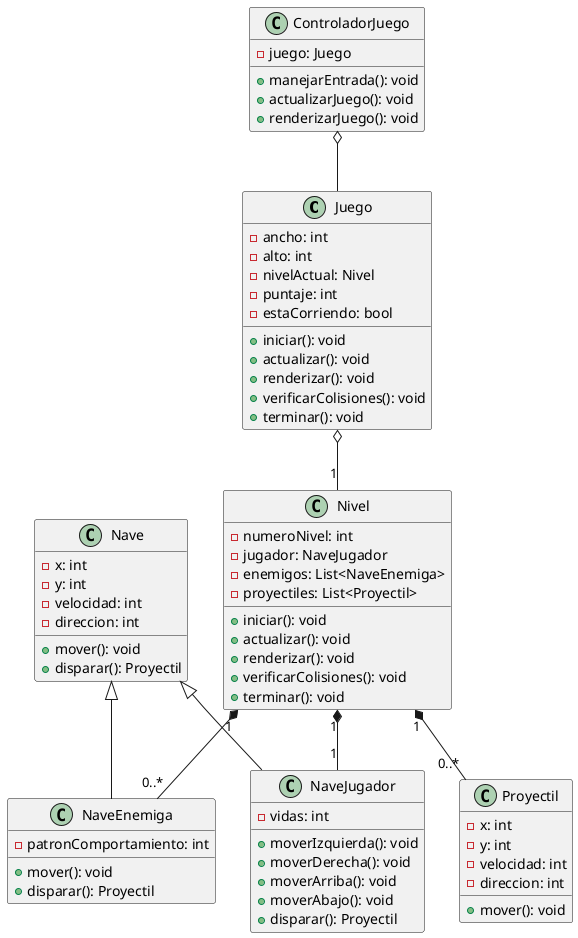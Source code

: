 @startuml Computer_Space

class Juego {
  - ancho: int
  - alto: int
  - nivelActual: Nivel
  - puntaje: int
  - estaCorriendo: bool
  + iniciar(): void
  + actualizar(): void
  + renderizar(): void
  + verificarColisiones(): void
  + terminar(): void
}

class Nivel {
  - numeroNivel: int
  - jugador: NaveJugador
  - enemigos: List<NaveEnemiga>
  - proyectiles: List<Proyectil>
  + iniciar(): void
  + actualizar(): void
  + renderizar(): void
  + verificarColisiones(): void
  + terminar(): void
}

class Nave {
  - x: int
  - y: int
  - velocidad: int
  - direccion: int
  + mover(): void
  + disparar(): Proyectil
}

class NaveJugador {
  - vidas: int
  + moverIzquierda(): void
  + moverDerecha(): void
  + moverArriba(): void
  + moverAbajo(): void
  + disparar(): Proyectil
}

class NaveEnemiga {
  - patronComportamiento: int
  + mover(): void
  + disparar(): Proyectil
}

class Proyectil {
  - x: int
  - y: int
  - velocidad: int
  - direccion: int
  + mover(): void
}

class ControladorJuego {
  - juego: Juego
  + manejarEntrada(): void
  + actualizarJuego(): void
  + renderizarJuego(): void
}

Juego o-- "1" Nivel
Nivel "1" *-- "1" NaveJugador
Nivel "1" *-- "0..*" NaveEnemiga
Nivel "1" *-- "0..*" Proyectil
Nave <|-- NaveJugador
Nave <|-- NaveEnemiga
ControladorJuego o-- Juego

@enduml

